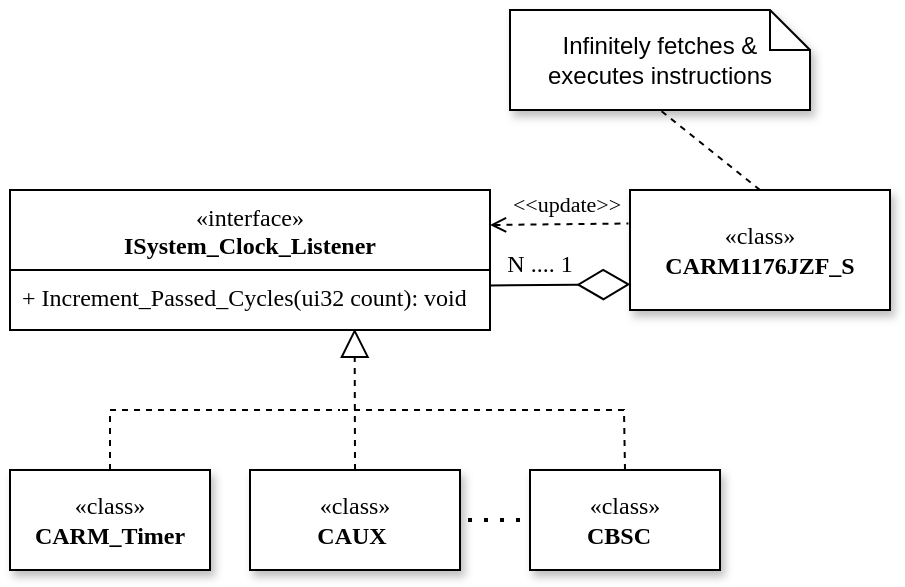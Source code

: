 <mxfile version="21.6.8" type="device">
  <diagram name="Page-1" id="7eDaD_IxEpAsmc3PgXL-">
    <mxGraphModel dx="567" dy="321" grid="1" gridSize="10" guides="1" tooltips="1" connect="1" arrows="1" fold="1" page="1" pageScale="1" pageWidth="850" pageHeight="1100" math="0" shadow="0">
      <root>
        <mxCell id="0" />
        <mxCell id="1" parent="0" />
        <mxCell id="g5ShCwwz0Bdj-ZFJSoox-1" value="«class»&lt;br&gt;&lt;b&gt;CARM1176JZF_S&lt;/b&gt;" style="html=1;whiteSpace=wrap;fontFamily=Computer Modern;shadow=1;" parent="1" vertex="1">
          <mxGeometry x="530" y="130" width="130" height="60" as="geometry" />
        </mxCell>
        <mxCell id="g5ShCwwz0Bdj-ZFJSoox-2" value="«class»&lt;br&gt;&lt;b&gt;CARM_Timer&lt;/b&gt;" style="html=1;whiteSpace=wrap;fontFamily=Computer Modern;shadow=1;" parent="1" vertex="1">
          <mxGeometry x="220" y="270" width="100" height="50" as="geometry" />
        </mxCell>
        <mxCell id="g5ShCwwz0Bdj-ZFJSoox-3" value="«class»&lt;br&gt;&lt;b&gt;CAUX&amp;nbsp;&lt;/b&gt;" style="html=1;whiteSpace=wrap;fontFamily=Computer Modern;shadow=1;" parent="1" vertex="1">
          <mxGeometry x="340" y="270" width="105" height="50" as="geometry" />
        </mxCell>
        <mxCell id="g5ShCwwz0Bdj-ZFJSoox-4" value="«class»&lt;br&gt;&lt;b&gt;CBSC&amp;nbsp;&amp;nbsp;&lt;/b&gt;" style="html=1;whiteSpace=wrap;fontFamily=Computer Modern;shadow=1;" parent="1" vertex="1">
          <mxGeometry x="480" y="270" width="95" height="50" as="geometry" />
        </mxCell>
        <mxCell id="g5ShCwwz0Bdj-ZFJSoox-5" value="" style="endArrow=diamondThin;endFill=0;endSize=24;html=1;rounded=0;entryX=0.001;entryY=0.786;entryDx=0;entryDy=0;exitX=0.999;exitY=0.257;exitDx=0;exitDy=0;exitPerimeter=0;entryPerimeter=0;" parent="1" source="g5ShCwwz0Bdj-ZFJSoox-11" target="g5ShCwwz0Bdj-ZFJSoox-1" edge="1">
          <mxGeometry width="160" relative="1" as="geometry">
            <mxPoint x="460" y="205" as="sourcePoint" />
            <mxPoint x="320" y="170" as="targetPoint" />
          </mxGeometry>
        </mxCell>
        <mxCell id="g5ShCwwz0Bdj-ZFJSoox-6" value="" style="endArrow=block;dashed=1;endFill=0;endSize=12;html=1;rounded=0;entryX=0.718;entryY=0.978;entryDx=0;entryDy=0;exitX=0.5;exitY=0;exitDx=0;exitDy=0;entryPerimeter=0;" parent="1" source="g5ShCwwz0Bdj-ZFJSoox-3" target="g5ShCwwz0Bdj-ZFJSoox-11" edge="1">
          <mxGeometry width="160" relative="1" as="geometry">
            <mxPoint x="145" y="220" as="sourcePoint" />
            <mxPoint x="390" y="200" as="targetPoint" />
          </mxGeometry>
        </mxCell>
        <mxCell id="g5ShCwwz0Bdj-ZFJSoox-7" value="" style="endArrow=none;dashed=1;html=1;rounded=0;exitX=0.5;exitY=0;exitDx=0;exitDy=0;" parent="1" source="g5ShCwwz0Bdj-ZFJSoox-2" edge="1">
          <mxGeometry width="50" height="50" relative="1" as="geometry">
            <mxPoint x="175" y="250" as="sourcePoint" />
            <mxPoint x="385" y="240" as="targetPoint" />
            <Array as="points">
              <mxPoint x="270" y="240" />
            </Array>
          </mxGeometry>
        </mxCell>
        <mxCell id="g5ShCwwz0Bdj-ZFJSoox-8" value="" style="endArrow=none;dashed=1;html=1;rounded=0;exitX=0.5;exitY=0;exitDx=0;exitDy=0;" parent="1" source="g5ShCwwz0Bdj-ZFJSoox-4" edge="1">
          <mxGeometry width="50" height="50" relative="1" as="geometry">
            <mxPoint x="555" y="270" as="sourcePoint" />
            <mxPoint x="385" y="240" as="targetPoint" />
            <Array as="points">
              <mxPoint x="527" y="240" />
            </Array>
          </mxGeometry>
        </mxCell>
        <mxCell id="g5ShCwwz0Bdj-ZFJSoox-9" value="" style="endArrow=none;dashed=1;html=1;dashPattern=1 3;strokeWidth=2;rounded=0;" parent="1" edge="1">
          <mxGeometry width="50" height="50" relative="1" as="geometry">
            <mxPoint x="449" y="295" as="sourcePoint" />
            <mxPoint x="479" y="295" as="targetPoint" />
          </mxGeometry>
        </mxCell>
        <mxCell id="g5ShCwwz0Bdj-ZFJSoox-10" value="&lt;span style=&quot;font-weight: normal;&quot;&gt;«interface»&lt;/span&gt;&lt;br&gt;ISystem_Clock_Listener" style="swimlane;fontStyle=1;align=center;verticalAlign=top;childLayout=stackLayout;horizontal=1;startSize=40;horizontalStack=0;resizeParent=1;resizeParentMax=0;resizeLast=0;collapsible=1;marginBottom=0;whiteSpace=wrap;html=1;fontFamily=Computer Modern;shadow=0;swimlaneLine=1;" parent="1" vertex="1">
          <mxGeometry x="220" y="130" width="240" height="70" as="geometry" />
        </mxCell>
        <mxCell id="g5ShCwwz0Bdj-ZFJSoox-11" value="+ Increment_Passed_Cycles(ui32 count): void" style="text;strokeColor=none;fillColor=none;align=left;verticalAlign=top;spacingLeft=4;spacingRight=4;overflow=hidden;rotatable=0;points=[[0,0.5],[1,0.5]];portConstraint=eastwest;whiteSpace=wrap;html=1;fontFamily=Computer Modern;" parent="g5ShCwwz0Bdj-ZFJSoox-10" vertex="1">
          <mxGeometry y="40" width="240" height="30" as="geometry" />
        </mxCell>
        <mxCell id="g5ShCwwz0Bdj-ZFJSoox-12" value="N .... 1" style="text;html=1;strokeColor=none;fillColor=none;align=center;verticalAlign=middle;whiteSpace=wrap;rounded=0;fontFamily=Computer Modern;" parent="1" vertex="1">
          <mxGeometry x="455" y="152" width="60" height="30" as="geometry" />
        </mxCell>
        <mxCell id="g5ShCwwz0Bdj-ZFJSoox-14" value="" style="endArrow=none;dashed=1;html=1;rounded=0;entryX=-0.006;entryY=0.279;entryDx=0;entryDy=0;exitX=1;exitY=0.25;exitDx=0;exitDy=0;entryPerimeter=0;startArrow=open;startFill=0;" parent="1" source="g5ShCwwz0Bdj-ZFJSoox-10" target="g5ShCwwz0Bdj-ZFJSoox-1" edge="1">
          <mxGeometry width="50" height="50" relative="1" as="geometry">
            <mxPoint x="440" y="120" as="sourcePoint" />
            <mxPoint x="490" y="70" as="targetPoint" />
          </mxGeometry>
        </mxCell>
        <mxCell id="g5ShCwwz0Bdj-ZFJSoox-15" value="&amp;lt;&amp;lt;update&amp;gt;&amp;gt;" style="edgeLabel;html=1;align=center;verticalAlign=middle;resizable=0;points=[];fontFamily=Computer Modern;" parent="g5ShCwwz0Bdj-ZFJSoox-14" vertex="1" connectable="0">
          <mxGeometry x="0.165" relative="1" as="geometry">
            <mxPoint x="-3" y="-10" as="offset" />
          </mxGeometry>
        </mxCell>
        <mxCell id="2rU5WV7S_nu4BUm9aKrE-1" value="Infinitely fetches &amp;amp;&lt;br&gt;executes instructions" style="shape=note;size=20;whiteSpace=wrap;html=1;shadow=1;" parent="1" vertex="1">
          <mxGeometry x="470" y="40" width="150" height="50" as="geometry" />
        </mxCell>
        <mxCell id="2rU5WV7S_nu4BUm9aKrE-2" value="" style="endArrow=none;dashed=1;html=1;rounded=0;entryX=0.5;entryY=1;entryDx=0;entryDy=0;entryPerimeter=0;exitX=0.5;exitY=0;exitDx=0;exitDy=0;" parent="1" source="g5ShCwwz0Bdj-ZFJSoox-1" target="2rU5WV7S_nu4BUm9aKrE-1" edge="1">
          <mxGeometry width="50" height="50" relative="1" as="geometry">
            <mxPoint x="330" y="100" as="sourcePoint" />
            <mxPoint x="380" y="50" as="targetPoint" />
          </mxGeometry>
        </mxCell>
      </root>
    </mxGraphModel>
  </diagram>
</mxfile>
